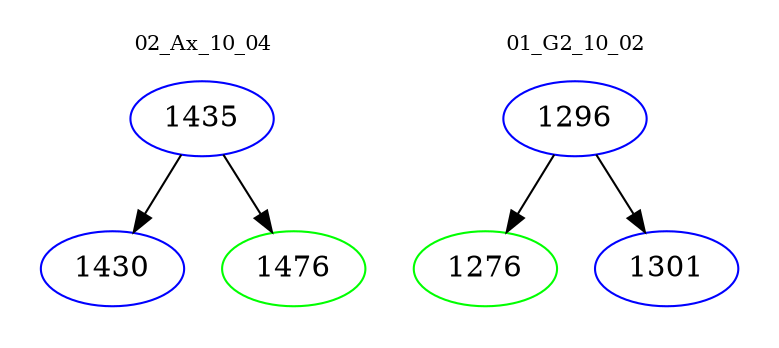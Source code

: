 digraph{
subgraph cluster_0 {
color = white
label = "02_Ax_10_04";
fontsize=10;
T0_1435 [label="1435", color="blue"]
T0_1435 -> T0_1430 [color="black"]
T0_1430 [label="1430", color="blue"]
T0_1435 -> T0_1476 [color="black"]
T0_1476 [label="1476", color="green"]
}
subgraph cluster_1 {
color = white
label = "01_G2_10_02";
fontsize=10;
T1_1296 [label="1296", color="blue"]
T1_1296 -> T1_1276 [color="black"]
T1_1276 [label="1276", color="green"]
T1_1296 -> T1_1301 [color="black"]
T1_1301 [label="1301", color="blue"]
}
}
